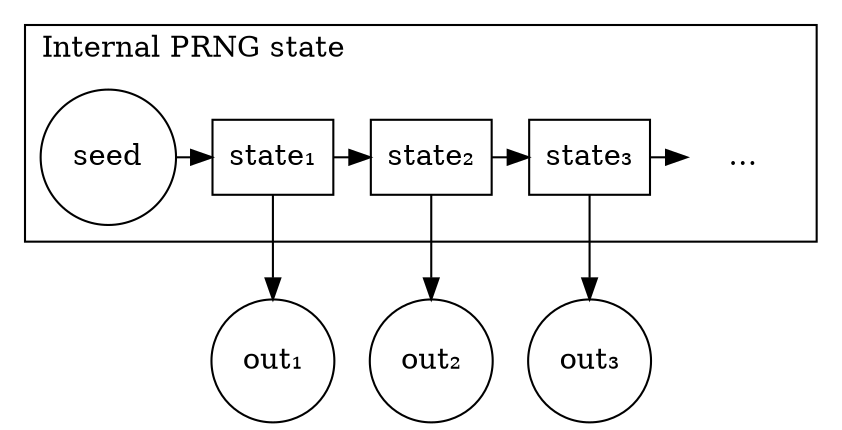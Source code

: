 digraph G {
  subgraph clustersecret {
    labeljust=l;
    labelloc=t;
    color=black;
    label="Internal PRNG state";

    rank=same {
      "seed" [shape=circle];
      "…" [shape=none];

      node [shape=rect];
      "seed" -> "state₁" -> "state₂" -> "state₃" -> "…";
    }
  }

  subgraph public {
    node [shape=circle];
    "state₁" -> "out₁";
    "state₂" -> "out₂";
    "state₃" -> "out₃";
  }
}
